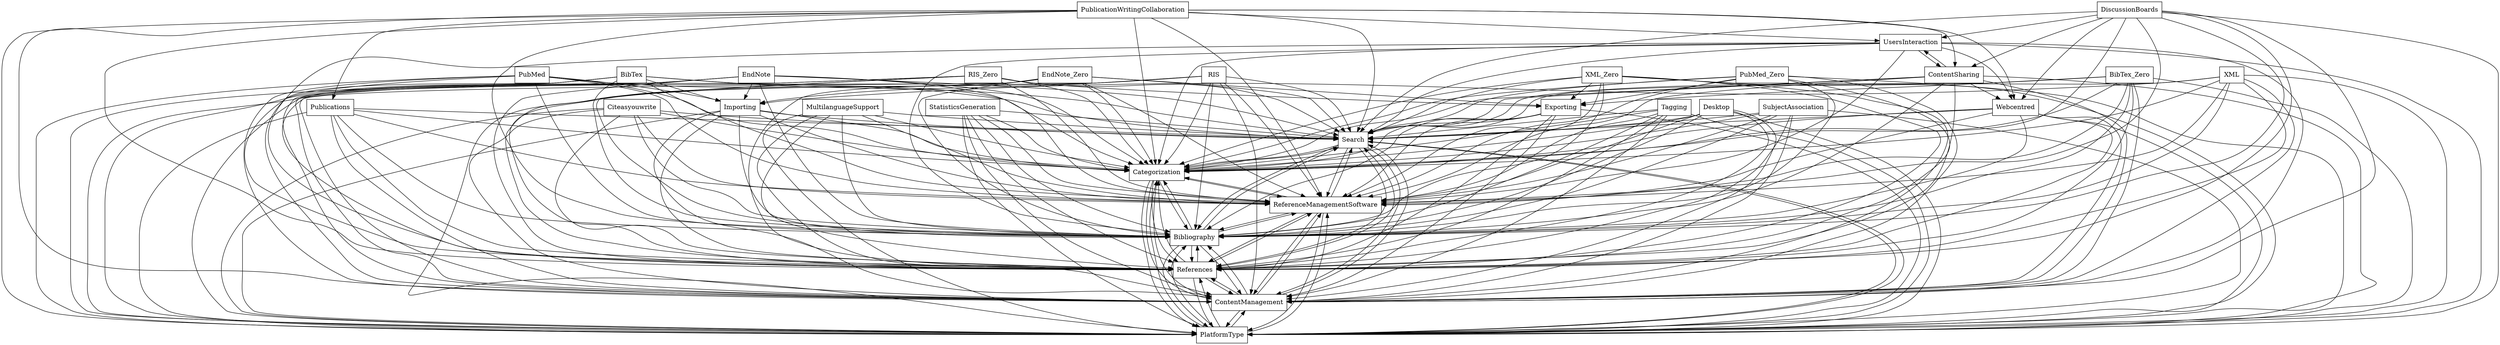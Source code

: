 digraph{
graph [rankdir=TB];
node [shape=box];
edge [arrowhead=normal];
0[label="Search",]
1[label="Categorization",]
2[label="UsersInteraction",]
3[label="PlatformType",]
4[label="ContentManagement",]
5[label="DiscussionBoards",]
6[label="RIS_Zero",]
7[label="MultilanguageSupport",]
8[label="Citeasyouwrite",]
9[label="StatisticsGeneration",]
10[label="References",]
11[label="RIS",]
12[label="Webcentred",]
13[label="Tagging",]
14[label="Importing",]
15[label="Desktop",]
16[label="PubMed_Zero",]
17[label="SubjectAssociation",]
18[label="EndNote",]
19[label="Exporting",]
20[label="BibTex_Zero",]
21[label="Publications",]
22[label="PublicationWritingCollaboration",]
23[label="PubMed",]
24[label="Bibliography",]
25[label="BibTex",]
26[label="ContentSharing",]
27[label="XML",]
28[label="EndNote_Zero",]
29[label="ReferenceManagementSoftware",]
30[label="XML_Zero",]
0->1[label="",]
0->3[label="",]
0->4[label="",]
0->10[label="",]
0->24[label="",]
0->29[label="",]
1->0[label="",]
1->3[label="",]
1->4[label="",]
1->10[label="",]
1->24[label="",]
1->29[label="",]
2->0[label="",]
2->1[label="",]
2->3[label="",]
2->4[label="",]
2->10[label="",]
2->12[label="",]
2->24[label="",]
2->26[label="",]
2->29[label="",]
3->0[label="",]
3->1[label="",]
3->4[label="",]
3->10[label="",]
3->24[label="",]
3->29[label="",]
4->0[label="",]
4->1[label="",]
4->3[label="",]
4->10[label="",]
4->24[label="",]
4->29[label="",]
5->0[label="",]
5->1[label="",]
5->2[label="",]
5->3[label="",]
5->4[label="",]
5->10[label="",]
5->12[label="",]
5->24[label="",]
5->26[label="",]
5->29[label="",]
6->0[label="",]
6->1[label="",]
6->3[label="",]
6->4[label="",]
6->10[label="",]
6->19[label="",]
6->24[label="",]
6->29[label="",]
7->0[label="",]
7->1[label="",]
7->3[label="",]
7->4[label="",]
7->10[label="",]
7->24[label="",]
7->29[label="",]
8->0[label="",]
8->1[label="",]
8->3[label="",]
8->4[label="",]
8->10[label="",]
8->24[label="",]
8->29[label="",]
9->0[label="",]
9->1[label="",]
9->3[label="",]
9->4[label="",]
9->10[label="",]
9->24[label="",]
9->29[label="",]
10->0[label="",]
10->1[label="",]
10->3[label="",]
10->4[label="",]
10->24[label="",]
10->29[label="",]
11->0[label="",]
11->1[label="",]
11->3[label="",]
11->4[label="",]
11->10[label="",]
11->14[label="",]
11->24[label="",]
11->29[label="",]
12->0[label="",]
12->1[label="",]
12->3[label="",]
12->4[label="",]
12->10[label="",]
12->24[label="",]
12->29[label="",]
13->0[label="",]
13->1[label="",]
13->3[label="",]
13->4[label="",]
13->10[label="",]
13->24[label="",]
13->29[label="",]
14->0[label="",]
14->1[label="",]
14->3[label="",]
14->4[label="",]
14->10[label="",]
14->24[label="",]
14->29[label="",]
15->0[label="",]
15->1[label="",]
15->3[label="",]
15->4[label="",]
15->10[label="",]
15->24[label="",]
15->29[label="",]
16->0[label="",]
16->1[label="",]
16->3[label="",]
16->4[label="",]
16->10[label="",]
16->19[label="",]
16->24[label="",]
16->29[label="",]
17->0[label="",]
17->1[label="",]
17->3[label="",]
17->4[label="",]
17->10[label="",]
17->24[label="",]
17->29[label="",]
18->0[label="",]
18->1[label="",]
18->3[label="",]
18->4[label="",]
18->10[label="",]
18->14[label="",]
18->24[label="",]
18->29[label="",]
19->0[label="",]
19->1[label="",]
19->3[label="",]
19->4[label="",]
19->10[label="",]
19->24[label="",]
19->29[label="",]
20->0[label="",]
20->1[label="",]
20->3[label="",]
20->4[label="",]
20->10[label="",]
20->19[label="",]
20->24[label="",]
20->29[label="",]
21->0[label="",]
21->1[label="",]
21->3[label="",]
21->4[label="",]
21->10[label="",]
21->24[label="",]
21->29[label="",]
22->0[label="",]
22->1[label="",]
22->2[label="",]
22->3[label="",]
22->4[label="",]
22->10[label="",]
22->12[label="",]
22->21[label="",]
22->24[label="",]
22->26[label="",]
22->29[label="",]
23->0[label="",]
23->1[label="",]
23->3[label="",]
23->4[label="",]
23->10[label="",]
23->14[label="",]
23->24[label="",]
23->29[label="",]
24->0[label="",]
24->1[label="",]
24->3[label="",]
24->4[label="",]
24->10[label="",]
24->29[label="",]
25->0[label="",]
25->1[label="",]
25->3[label="",]
25->4[label="",]
25->10[label="",]
25->14[label="",]
25->24[label="",]
25->29[label="",]
26->0[label="",]
26->1[label="",]
26->2[label="",]
26->3[label="",]
26->4[label="",]
26->10[label="",]
26->12[label="",]
26->24[label="",]
26->29[label="",]
27->0[label="",]
27->1[label="",]
27->3[label="",]
27->4[label="",]
27->10[label="",]
27->14[label="",]
27->24[label="",]
27->29[label="",]
28->0[label="",]
28->1[label="",]
28->3[label="",]
28->4[label="",]
28->10[label="",]
28->19[label="",]
28->24[label="",]
28->29[label="",]
29->0[label="",]
29->1[label="",]
29->3[label="",]
29->4[label="",]
29->10[label="",]
29->24[label="",]
30->0[label="",]
30->1[label="",]
30->3[label="",]
30->4[label="",]
30->10[label="",]
30->19[label="",]
30->24[label="",]
30->29[label="",]
}
